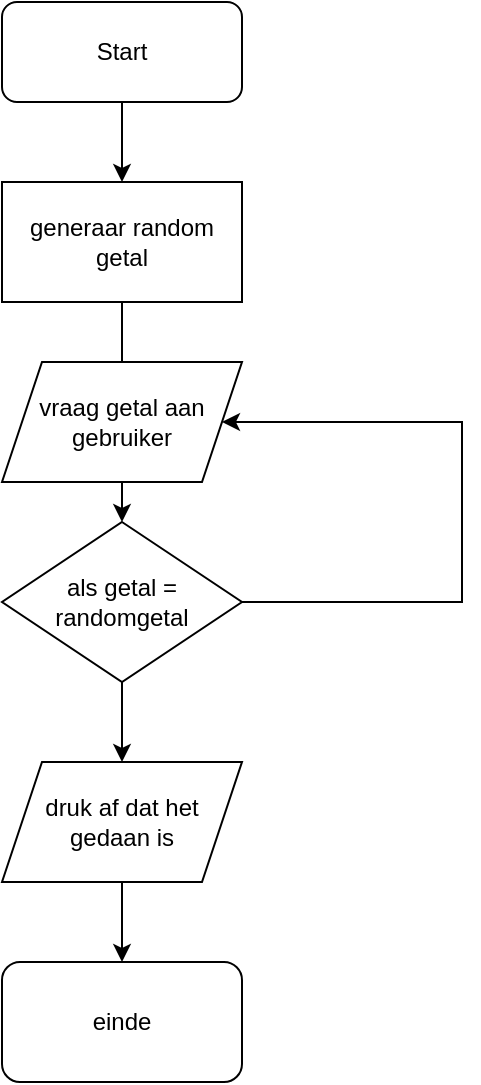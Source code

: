 <mxfile version="24.8.6">
  <diagram name="Page-1" id="QVU8lje6nGHsbSwiQ7tf">
    <mxGraphModel dx="1038" dy="1712" grid="1" gridSize="10" guides="1" tooltips="1" connect="1" arrows="1" fold="1" page="1" pageScale="1" pageWidth="850" pageHeight="1100" math="0" shadow="0">
      <root>
        <mxCell id="0" />
        <mxCell id="1" parent="0" />
        <mxCell id="EXt4HgNgpCg-pAP-4QSE-22" value="" style="edgeStyle=orthogonalEdgeStyle;rounded=0;orthogonalLoop=1;jettySize=auto;html=1;" parent="1" source="EXt4HgNgpCg-pAP-4QSE-15" target="EXt4HgNgpCg-pAP-4QSE-16" edge="1">
          <mxGeometry relative="1" as="geometry" />
        </mxCell>
        <mxCell id="EXt4HgNgpCg-pAP-4QSE-15" value="Start" style="rounded=1;whiteSpace=wrap;html=1;" parent="1" vertex="1">
          <mxGeometry x="360" y="-540" width="120" height="50" as="geometry" />
        </mxCell>
        <mxCell id="EXt4HgNgpCg-pAP-4QSE-23" value="" style="edgeStyle=orthogonalEdgeStyle;rounded=0;orthogonalLoop=1;jettySize=auto;html=1;" parent="1" source="EXt4HgNgpCg-pAP-4QSE-16" target="EXt4HgNgpCg-pAP-4QSE-18" edge="1">
          <mxGeometry relative="1" as="geometry" />
        </mxCell>
        <mxCell id="EXt4HgNgpCg-pAP-4QSE-16" value="generaar random getal" style="rounded=0;whiteSpace=wrap;html=1;" parent="1" vertex="1">
          <mxGeometry x="360" y="-450" width="120" height="60" as="geometry" />
        </mxCell>
        <mxCell id="EXt4HgNgpCg-pAP-4QSE-17" value="vraag getal aan gebruiker" style="shape=parallelogram;perimeter=parallelogramPerimeter;whiteSpace=wrap;html=1;fixedSize=1;" parent="1" vertex="1">
          <mxGeometry x="360" y="-360" width="120" height="60" as="geometry" />
        </mxCell>
        <mxCell id="EXt4HgNgpCg-pAP-4QSE-21" style="edgeStyle=orthogonalEdgeStyle;rounded=0;orthogonalLoop=1;jettySize=auto;html=1;entryX=1;entryY=0.5;entryDx=0;entryDy=0;" parent="1" target="EXt4HgNgpCg-pAP-4QSE-17" edge="1">
          <mxGeometry relative="1" as="geometry">
            <mxPoint x="480" y="-240" as="sourcePoint" />
            <mxPoint x="540" y="-380" as="targetPoint" />
            <Array as="points">
              <mxPoint x="590" y="-240" />
              <mxPoint x="590" y="-330" />
            </Array>
          </mxGeometry>
        </mxCell>
        <mxCell id="EXt4HgNgpCg-pAP-4QSE-24" value="" style="edgeStyle=orthogonalEdgeStyle;rounded=0;orthogonalLoop=1;jettySize=auto;html=1;" parent="1" source="EXt4HgNgpCg-pAP-4QSE-18" target="EXt4HgNgpCg-pAP-4QSE-19" edge="1">
          <mxGeometry relative="1" as="geometry" />
        </mxCell>
        <mxCell id="EXt4HgNgpCg-pAP-4QSE-18" value="als getal = randomgetal" style="rhombus;whiteSpace=wrap;html=1;" parent="1" vertex="1">
          <mxGeometry x="360" y="-280" width="120" height="80" as="geometry" />
        </mxCell>
        <mxCell id="EXt4HgNgpCg-pAP-4QSE-25" value="" style="edgeStyle=orthogonalEdgeStyle;rounded=0;orthogonalLoop=1;jettySize=auto;html=1;" parent="1" source="EXt4HgNgpCg-pAP-4QSE-19" target="EXt4HgNgpCg-pAP-4QSE-20" edge="1">
          <mxGeometry relative="1" as="geometry" />
        </mxCell>
        <mxCell id="EXt4HgNgpCg-pAP-4QSE-19" value="druk af dat het gedaan is" style="shape=parallelogram;perimeter=parallelogramPerimeter;whiteSpace=wrap;html=1;fixedSize=1;" parent="1" vertex="1">
          <mxGeometry x="360" y="-160" width="120" height="60" as="geometry" />
        </mxCell>
        <mxCell id="EXt4HgNgpCg-pAP-4QSE-20" value="einde" style="rounded=1;whiteSpace=wrap;html=1;" parent="1" vertex="1">
          <mxGeometry x="360" y="-60" width="120" height="60" as="geometry" />
        </mxCell>
      </root>
    </mxGraphModel>
  </diagram>
</mxfile>
